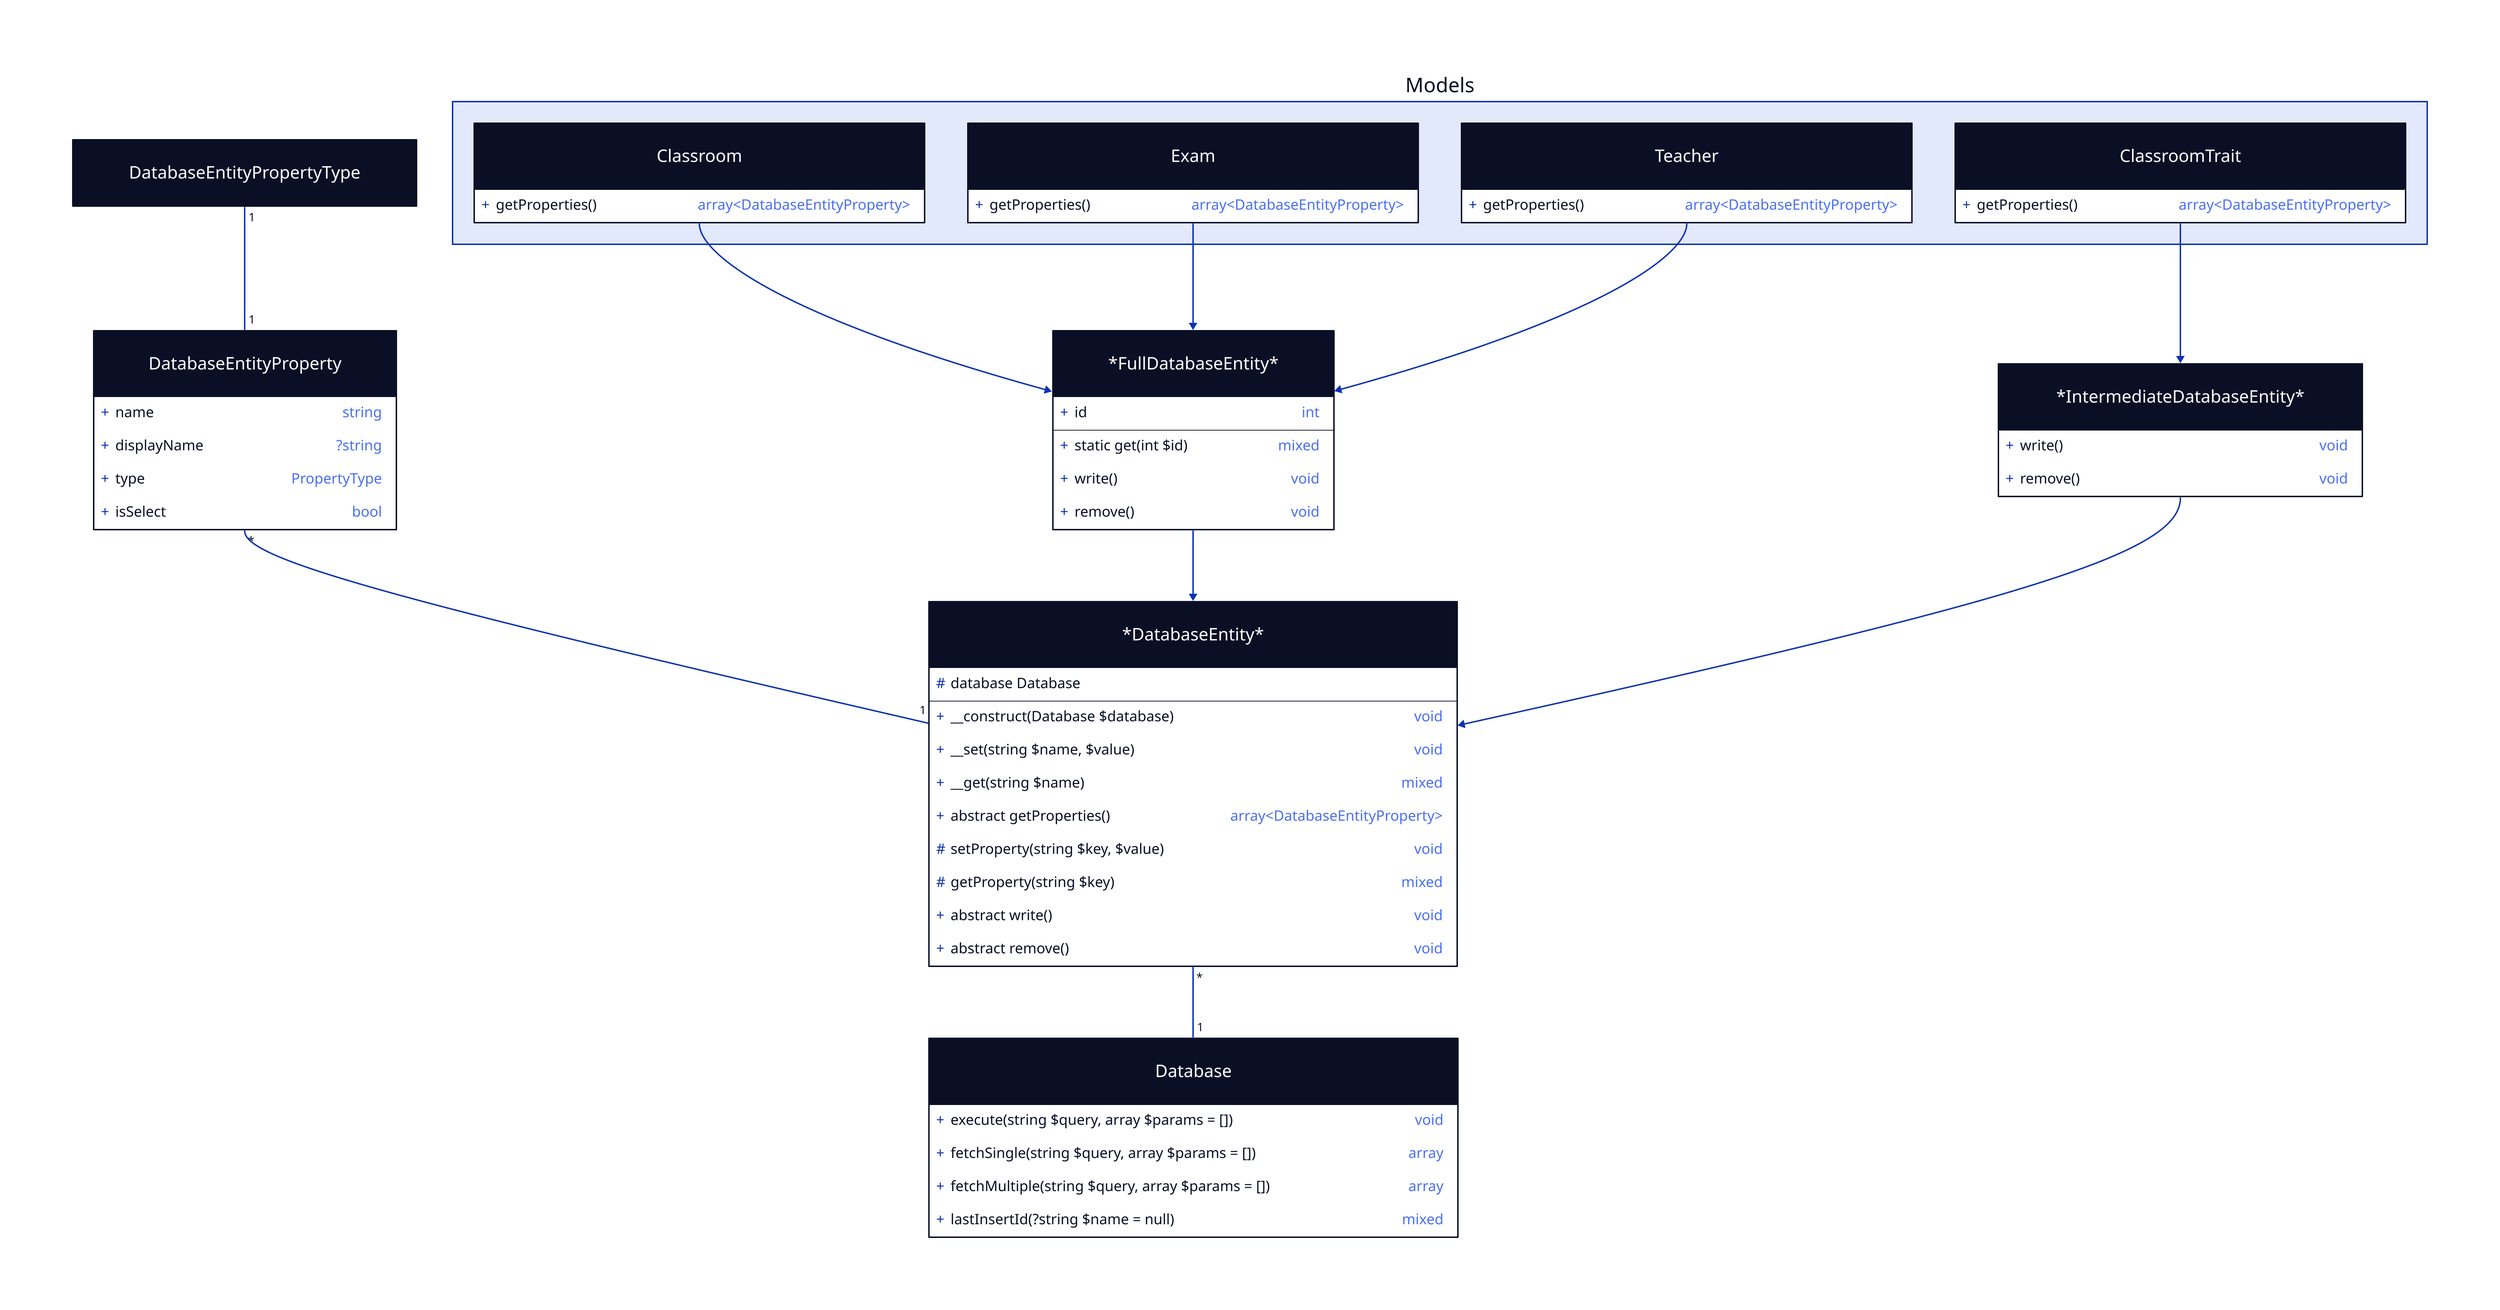 
Database: {
    shape: class

    "execute(string $query, array $params = [])": void
    "fetchSingle(string $query, array $params = [])": array
    "fetchMultiple(string $query, array $params = [])": array

    "lastInsertId(?string $name = null)": mixed
}

DatabaseEntity -- Database: {
    source-arrowhead: *
    target-arrowhead: 1
}
DatabaseEntity: *DatabaseEntity* {
    shape: class

    \#database Database
    "__construct(Database $database)"
    "__set(string $name, $value)": void
    "__get(string $name)": mixed
    "abstract getProperties()": array<DatabaseEntityProperty>
    "#setProperty(string $key, $value)": void
    "#getProperty(string $key)": mixed
    "abstract write()": void
    "abstract remove()": void
}

DatabaseEntityProperty -- DatabaseEntity: {
    source-arrowhead: *
    target-arrowhead: 1
}
DatabaseEntityProperty: {
    shape: class

    name: string
    displayName: ?string
    type: PropertyType
    isSelect: bool
}

DatabaseEntityPropertyType -- DatabaseEntityProperty: {
    source-arrowhead: 1
    target-arrowhead: 1
}
DatabaseEntityPropertyType: {
    shape: class
}

FullDatabaseEntity -> DatabaseEntity
FullDatabaseEntity: *FullDatabaseEntity* {
    shape: class

    id: int
    "static get(int $id)": mixed
    "write()": void
    "remove()": void
    
}

Models.Classroom -> FullDatabaseEntity
Models.Exam -> FullDatabaseEntity
Models.Teacher -> FullDatabaseEntity
Models: {
    Classroom: {
        shape: class

        "getProperties()": array<DatabaseEntityProperty>
    }

    Exam: {
        shape: class

        "getProperties()": array<DatabaseEntityProperty>
    }

    Teacher: {
        shape: class

        "getProperties()": array<DatabaseEntityProperty>
    }
}

IntermediateDatabaseEntity -> DatabaseEntity
IntermediateDatabaseEntity: *IntermediateDatabaseEntity* {
    shape: class

    "write()": void
    "remove()": void
}

Models.ClassroomTrait -> IntermediateDatabaseEntity
Models: {
    ClassroomTrait: {
        shape: class

        "getProperties()": array<DatabaseEntityProperty>
    }
}
